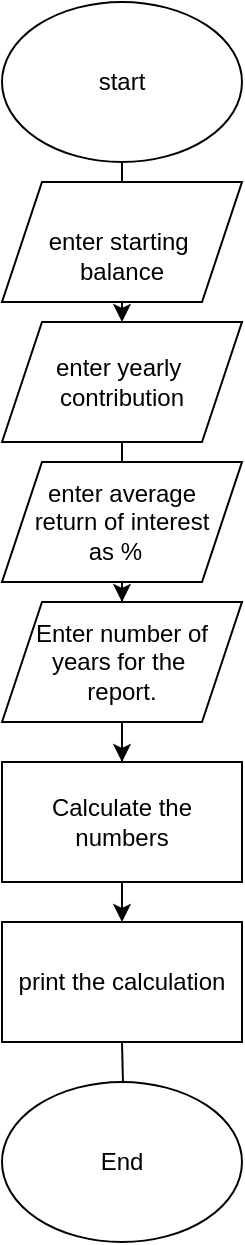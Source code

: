 <mxfile version="13.7.3" type="github">
  <diagram id="psb5xfgSCpwf0G0vAjJN" name="Page-1">
    <mxGraphModel dx="1038" dy="499" grid="1" gridSize="10" guides="1" tooltips="1" connect="1" arrows="1" fold="1" page="1" pageScale="1" pageWidth="850" pageHeight="1100" background="none" math="0" shadow="0">
      <root>
        <mxCell id="0" />
        <mxCell id="1" parent="0" />
        <mxCell id="0RnpqdDytJ1ymvPTdnLw-4" value="" style="edgeStyle=orthogonalEdgeStyle;rounded=0;orthogonalLoop=1;jettySize=auto;html=1;" edge="1" parent="1">
          <mxGeometry relative="1" as="geometry">
            <mxPoint x="240" y="150" as="sourcePoint" />
            <mxPoint x="240" y="240" as="targetPoint" />
          </mxGeometry>
        </mxCell>
        <mxCell id="0RnpqdDytJ1ymvPTdnLw-5" value="start" style="ellipse;whiteSpace=wrap;html=1;" vertex="1" parent="1">
          <mxGeometry x="180" y="80" width="120" height="80" as="geometry" />
        </mxCell>
        <mxCell id="0RnpqdDytJ1ymvPTdnLw-8" value="" style="edgeStyle=orthogonalEdgeStyle;rounded=0;orthogonalLoop=1;jettySize=auto;html=1;" edge="1" parent="1" source="0RnpqdDytJ1ymvPTdnLw-13">
          <mxGeometry relative="1" as="geometry">
            <mxPoint x="240" y="380" as="targetPoint" />
          </mxGeometry>
        </mxCell>
        <mxCell id="0RnpqdDytJ1ymvPTdnLw-6" value="&lt;br&gt;enter starting&amp;nbsp;&lt;br&gt;balance" style="shape=parallelogram;perimeter=parallelogramPerimeter;whiteSpace=wrap;html=1;fixedSize=1;" vertex="1" parent="1">
          <mxGeometry x="180" y="170" width="120" height="60" as="geometry" />
        </mxCell>
        <mxCell id="0RnpqdDytJ1ymvPTdnLw-11" value="" style="edgeStyle=orthogonalEdgeStyle;rounded=0;orthogonalLoop=1;jettySize=auto;html=1;" edge="1" parent="1" source="0RnpqdDytJ1ymvPTdnLw-9">
          <mxGeometry relative="1" as="geometry">
            <mxPoint x="240" y="310" as="targetPoint" />
          </mxGeometry>
        </mxCell>
        <mxCell id="0RnpqdDytJ1ymvPTdnLw-9" value="enter yearly&amp;nbsp;&lt;br&gt;contribution" style="shape=parallelogram;perimeter=parallelogramPerimeter;whiteSpace=wrap;html=1;fixedSize=1;" vertex="1" parent="1">
          <mxGeometry x="180" y="240" width="120" height="60" as="geometry" />
        </mxCell>
        <mxCell id="0RnpqdDytJ1ymvPTdnLw-14" value="" style="edgeStyle=orthogonalEdgeStyle;rounded=0;orthogonalLoop=1;jettySize=auto;html=1;" edge="1" parent="1" target="0RnpqdDytJ1ymvPTdnLw-13">
          <mxGeometry relative="1" as="geometry">
            <mxPoint x="240" y="370" as="sourcePoint" />
          </mxGeometry>
        </mxCell>
        <mxCell id="0RnpqdDytJ1ymvPTdnLw-16" value="" style="edgeStyle=orthogonalEdgeStyle;rounded=0;orthogonalLoop=1;jettySize=auto;html=1;" edge="1" parent="1" source="0RnpqdDytJ1ymvPTdnLw-13" target="0RnpqdDytJ1ymvPTdnLw-15">
          <mxGeometry relative="1" as="geometry" />
        </mxCell>
        <mxCell id="0RnpqdDytJ1ymvPTdnLw-22" value="" style="edgeStyle=orthogonalEdgeStyle;rounded=0;orthogonalLoop=1;jettySize=auto;html=1;" edge="1" parent="1" source="0RnpqdDytJ1ymvPTdnLw-15" target="0RnpqdDytJ1ymvPTdnLw-21">
          <mxGeometry relative="1" as="geometry" />
        </mxCell>
        <mxCell id="0RnpqdDytJ1ymvPTdnLw-15" value="Enter number of years for the&amp;nbsp;&lt;br&gt;report." style="shape=parallelogram;perimeter=parallelogramPerimeter;whiteSpace=wrap;html=1;fixedSize=1;" vertex="1" parent="1">
          <mxGeometry x="180" y="380" width="120" height="60" as="geometry" />
        </mxCell>
        <mxCell id="0RnpqdDytJ1ymvPTdnLw-13" value="enter average&lt;br&gt;return of interest&lt;br&gt;as %&amp;nbsp;&amp;nbsp;" style="shape=parallelogram;perimeter=parallelogramPerimeter;whiteSpace=wrap;html=1;fixedSize=1;" vertex="1" parent="1">
          <mxGeometry x="180" y="310" width="120" height="60" as="geometry" />
        </mxCell>
        <mxCell id="0RnpqdDytJ1ymvPTdnLw-26" value="" style="edgeStyle=orthogonalEdgeStyle;rounded=0;orthogonalLoop=1;jettySize=auto;html=1;" edge="1" parent="1" source="0RnpqdDytJ1ymvPTdnLw-21">
          <mxGeometry relative="1" as="geometry">
            <mxPoint x="240" y="540" as="targetPoint" />
          </mxGeometry>
        </mxCell>
        <mxCell id="0RnpqdDytJ1ymvPTdnLw-21" value="Calculate the numbers" style="whiteSpace=wrap;html=1;" vertex="1" parent="1">
          <mxGeometry x="180" y="460" width="120" height="60" as="geometry" />
        </mxCell>
        <mxCell id="0RnpqdDytJ1ymvPTdnLw-28" value="" style="edgeStyle=orthogonalEdgeStyle;rounded=0;orthogonalLoop=1;jettySize=auto;html=1;" edge="1" parent="1" target="0RnpqdDytJ1ymvPTdnLw-27">
          <mxGeometry relative="1" as="geometry">
            <mxPoint x="240" y="600" as="sourcePoint" />
          </mxGeometry>
        </mxCell>
        <mxCell id="0RnpqdDytJ1ymvPTdnLw-27" value="End" style="ellipse;whiteSpace=wrap;html=1;" vertex="1" parent="1">
          <mxGeometry x="180" y="620" width="120" height="80" as="geometry" />
        </mxCell>
        <mxCell id="0RnpqdDytJ1ymvPTdnLw-29" value="print the calculation" style="rounded=0;whiteSpace=wrap;html=1;" vertex="1" parent="1">
          <mxGeometry x="180" y="540" width="120" height="60" as="geometry" />
        </mxCell>
      </root>
    </mxGraphModel>
  </diagram>
</mxfile>
